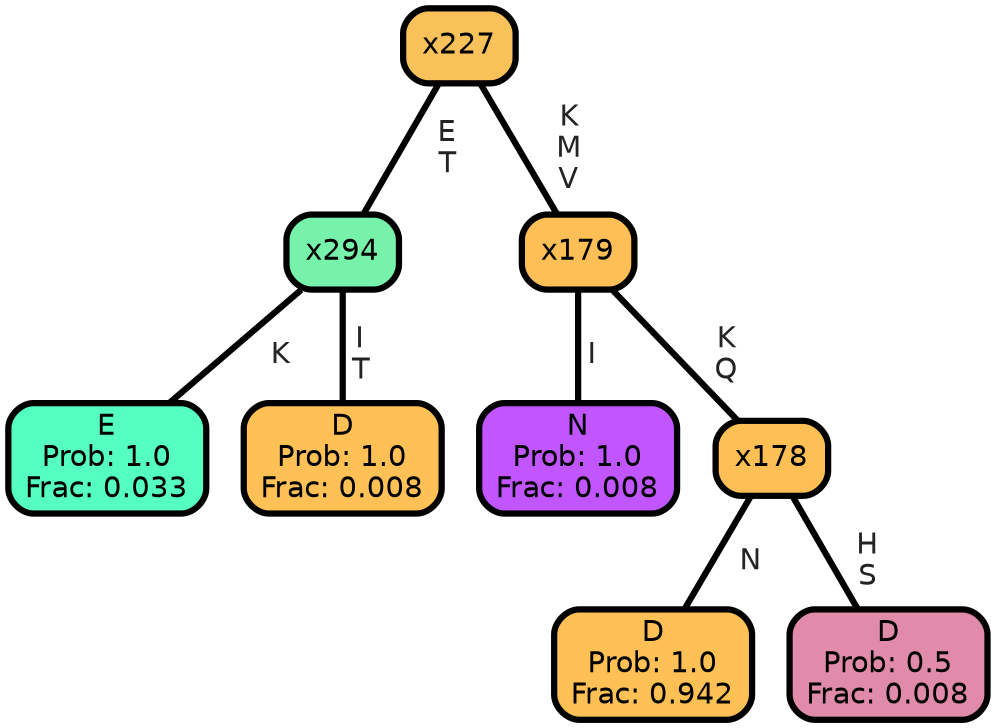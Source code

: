 graph Tree {
node [shape=box, style="filled, rounded",color="black",penwidth="3",fontcolor="black",                 fontname=helvetica] ;
graph [ranksep="0 equally", splines=straight,                 bgcolor=transparent, dpi=200] ;
edge [fontname=helvetica, fontweight=bold,fontcolor=grey14,color=black] ;
0 [label="E
Prob: 1.0
Frac: 0.033", fillcolor="#55ffc1"] ;
1 [label="x294", fillcolor="#77f2ab"] ;
2 [label="D
Prob: 1.0
Frac: 0.008", fillcolor="#ffc155"] ;
3 [label="x227", fillcolor="#f8c15a"] ;
4 [label="N
Prob: 1.0
Frac: 0.008", fillcolor="#c155ff"] ;
5 [label="x179", fillcolor="#febf57"] ;
6 [label="D
Prob: 1.0
Frac: 0.942", fillcolor="#ffc155"] ;
7 [label="x178", fillcolor="#fec055"] ;
8 [label="D
Prob: 0.5
Frac: 0.008", fillcolor="#e08baa"] ;
1 -- 0 [label=" K",penwidth=3] ;
1 -- 2 [label=" I\n T",penwidth=3] ;
3 -- 1 [label=" E\n T",penwidth=3] ;
3 -- 5 [label=" K\n M\n V",penwidth=3] ;
5 -- 4 [label=" I",penwidth=3] ;
5 -- 7 [label=" K\n Q",penwidth=3] ;
7 -- 6 [label=" N",penwidth=3] ;
7 -- 8 [label=" H\n S",penwidth=3] ;
{rank = same;}}